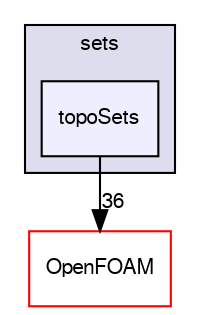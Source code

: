 digraph "src/meshTools/sets/topoSets" {
  bgcolor=transparent;
  compound=true
  node [ fontsize="10", fontname="FreeSans"];
  edge [ labelfontsize="10", labelfontname="FreeSans"];
  subgraph clusterdir_2133a227430c598cbabf81244446fac0 {
    graph [ bgcolor="#ddddee", pencolor="black", label="sets" fontname="FreeSans", fontsize="10", URL="dir_2133a227430c598cbabf81244446fac0.html"]
  dir_d23dbc881ee772048f144c3220c0e8b5 [shape=box, label="topoSets", style="filled", fillcolor="#eeeeff", pencolor="black", URL="dir_d23dbc881ee772048f144c3220c0e8b5.html"];
  }
  dir_c5473ff19b20e6ec4dfe5c310b3778a8 [shape=box label="OpenFOAM" color="red" URL="dir_c5473ff19b20e6ec4dfe5c310b3778a8.html"];
  dir_d23dbc881ee772048f144c3220c0e8b5->dir_c5473ff19b20e6ec4dfe5c310b3778a8 [headlabel="36", labeldistance=1.5 headhref="dir_001699_001732.html"];
}
